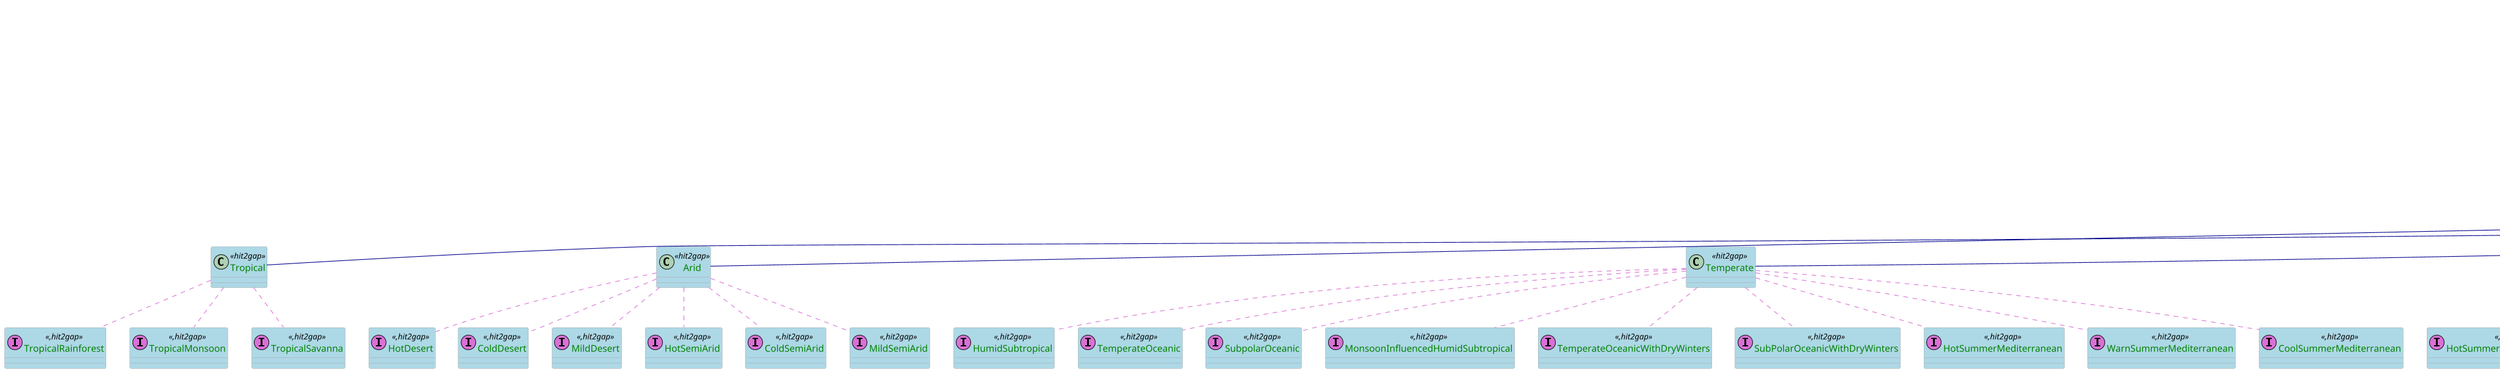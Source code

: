 @startuml

scale 0.35

skinparam class {
  ArrowColor DarkBlue
  ArrowFontColor DarkBlue
  BackgroundColor LightBlue
  BorderColor DarkGrey
}
skinparam dpi 300
skinparam stereotypeCBackgroundColor Wheat
skinparam classAttributeFontColor  Green

/'
  Definition of the Properties Medium
'/

class Property <<ssn>>
class EconomicProperties <<hit2gap>>
class PhysicProperties <<hit2gap>>
class OccupantStateProperties <<hit2gap>>

class Stress <<hit2gap>>
class Pulse <<hit2gap>>

class Cost <<hit2gap>>
class Investment <<hit2gap>>

class Climate <<hit2gap>>
class Tropical <<hit2gap>>
class TropicalRainforest <<(I,orchid),hit2gap>>
class TropicalMonsoon <<(I,orchid),hit2gap>>
class TropicalSavanna <<(I,orchid),hit2gap>>

class Arid <<hit2gap>>
class HotDesert <<(I,orchid),hit2gap>>
class ColdDesert <<(I,orchid),hit2gap>>
class MildDesert <<(I,orchid),hit2gap>>
class HotSemiArid <<(I,orchid),hit2gap>>
class ColdSemiArid <<(I,orchid),hit2gap>>
class MildSemiArid <<(I,orchid),hit2gap>>

class Temperate <<hit2gap>>
class HumidSubtropical <<(I,orchid),hit2gap>>
class TemperateOceanic <<(I,orchid),hit2gap>>
class SubpolarOceanic <<(I,orchid),hit2gap>>
class MonsoonInfluencedHumidSubtropical <<(I,orchid),hit2gap>>
class TemperateOceanicWithDryWinters <<(I,orchid),hit2gap>>
class SubPolarOceanicWithDryWinters <<(I,orchid),hit2gap>>
class HotSummerMediterranean <<(I,orchid),hit2gap>>
class WarnSummerMediterranean <<(I,orchid),hit2gap>>
class CoolSummerMediterranean <<(I,orchid),hit2gap>>


class Continental <<hit2gap>>
class HotSummerHumidContinental <<(I,orchid),hit2gap>>
class WarmSummerHumidContinental <<(I,orchid),hit2gap>>
class Subartic <<(I,orchid),hit2gap>>
class ExtremelyColdSubartic <<(I,orchid),hit2gap>>
class MonsoonInfluencedHotSummerHumidContinental <<(I,orchid),hit2gap>>
class MonsoonInfluencedWarmSummerHumidContinental <<(I,orchid),hit2gap>>
class MonsoonInfluencedSubartic <<(I,orchid),hit2gap>>
class MonsoonInfluencedExtremelyColdSubarctic <<(I,orchid),hit2gap>>
class HotDrySummerContinental <<(I,orchid),hit2gap>>  
class WarmDrySummerContinental <<(I,orchid),hit2gap>>  
class DrySummerSubarctic <<(I,orchid),hit2gap>>  
class ExtremelyColdDrySummerSubarctic <<(I,orchid),hit2gap>>  

class Polar <<hit2gap>>
class MildTundra <<(I,orchid),hit2gap>>
class FrostColdTundra <<(I,orchid),hit2gap>>
class IceCap <<(I,orchid),hit2gap>>

class Air <<hit2gap>>
class Water <<hit2gap>>
class Wind <<hit2gap>>
class WindOrientation <<hit2gap>>
class WindSpeed <<hit2gap>>
class Steam <<hit2gap>>
class State <<hit2gap>>
class Area <<hit2gap>>
class Capacity <<hit2gap>>
class ProductionCapacity <<hit2gap>>
class Color <<hit2gap>>
class Conductivity <<hit2gap>>
class Co2Rate <<hit2gap>>
class Density <<hit2gap>>
class Humidity <<hit2gap>>
class Depth <<hit2gap>>
class EquivalentDepth <<hit2gap>>
class Energy <<hit2gap>>
class ElectricEnergy <<hit2gap>>
class HeatFluxEnergy <<hit2gap>>
class Evaporation <<hit2gap>>
class Condensation <<hit2gap>>
class Medium <<hit2gap>>
class Precipitation <<hit2gap>>
class Pressure <<hit2gap>>
class Position <<hit2gap>>
class Longitude <<hit2gap>>
class Latitude <<hit2gap>>
class Altitude <<hit2gap>>
class Radiation <<hit2gap>>
class LightRadiation <<hit2gap>>
class IncidentRadiation <<hit2gap>>
class AbsorbedIncidentRadiation <<hit2gap>>
class ReflectedIncidentradiation <<hit2gap>>
class AbsorbedScatteredIncidentRadiation <<hit2gap>>
class TransmittedIncidentRadiation <<hit2gap>>
class Tension <<hit2gap>>
class Rainfall <<hit2gap>>
class Reflectivity <<hit2gap>>
class Shape <<hit2gap>>
class CrossSection <<hit2gap>>
class Height <<hit2gap>>
class Length <<hit2gap>>
class Slope <<hit2gap>>
class Weight <<hit2gap>>
class Width <<hit2gap>>
class Intensity <<hit2gap>>
class Speed <<hit2gap>>
class Temperature  <<hit2gap>>
class Time <<hit2gap>>
class Transparency <<hit2gap>>
class Velocity <<hit2gap>>
class Visibility <<hit2gap>>
class Volume <<hit2gap>>
class Discharge <<hit2gap>>
class Flow <<hit2gap>>
class Inflow <<hit2gap>>
class Outflow <<hit2gap>>
class AirMedium <<hit2gap>>
class AirQuality <<hit2gap>>
/'
  Definition of the properties hierarchy
'/

Property <|-- EconomicProperties
Property <|-- PhysicProperties
Property <|-- OccupantStateProperties

EconomicProperties <|-- Cost
EconomicProperties <|-- Investment

PhysicProperties <|-- Air
PhysicProperties <|-- Water
PhysicProperties <|-- Steam
PhysicProperties <|-- State
PhysicProperties <|-- Area
PhysicProperties <|-- Capacity
Capacity<|-- ProductionCapacity
PhysicProperties <|-- Color
PhysicProperties <|-- Conductivity
PhysicProperties <|-- Density
PhysicProperties <|-- Depth
PhysicProperties <|-- Position
Position <|-- Longitude
Position <|-- Latitude
Position <|-- Altitude
PhysicProperties <|--EquivalentDepth
PhysicProperties <|-- Energy
Energy<|-- ElectricEnergy
Energy<|-- HeatFluxEnergy
PhysicProperties <|-- Wind
Wind <|-- WindOrientation
Wind <|-- WindSpeed 
PhysicProperties <|-- Evaporation
PhysicProperties <|-- Condensation
PhysicProperties <|-- Co2Rate
PhysicProperties <|-- Humidity
PhysicProperties <|-- Medium
PhysicProperties <|-- Precipitation
PhysicProperties <|-- Pressure
PhysicProperties <|-- Radiation
PhysicProperties <|-- Tension
Radiation<|-- IncidentRadiation
Radiation<|-- LightRadiation
IncidentRadiation<|-- AbsorbedIncidentRadiation
IncidentRadiation<|-- ReflectedIncidentradiation
IncidentRadiation<|-- AbsorbedScatteredIncidentRadiation
IncidentRadiation<|-- TransmittedIncidentRadiation
PhysicProperties <|-- Rainfall
PhysicProperties <|-- Reflectivity
PhysicProperties <|-- Intensity
PhysicProperties <|-- Shape
Shape<|-- CrossSection
Shape<|-- Height
Shape<|-- Length
Shape<|-- Slope
Shape<|-- Weight
Shape<|-- Width
PhysicProperties <|-- Speed
PhysicProperties <|-- Temperature
PhysicProperties <|-- Time
PhysicProperties <|-- Transparency
PhysicProperties <|-- Velocity
PhysicProperties <|-- Visibility
PhysicProperties <|-- Volume
Volume<|-- Discharge
Volume<|-- Flow
Flow<|-- Inflow
Flow<|-- Outflow
Medium<|-- AirMedium
Air<|-- AirQuality
PhysicProperties <|-- Climate

OccupantStateProperties <|-- Stress 
OccupantStateProperties <|-- Pulse


Climate <|-- Tropical
Climate <|-- Arid
Climate <|-- Temperate
Climate <|-- Continental
Climate <|-- Polar

Tropical ..[#orchid] TropicalRainforest 
Tropical ..[#orchid] TropicalMonsoon 
Tropical ..[#orchid] TropicalSavanna 

Arid ..[#orchid] HotDesert 
Arid ..[#orchid] ColdDesert 
Arid ..[#orchid] MildDesert 
Arid ..[#orchid] HotSemiArid 
Arid ..[#orchid] ColdSemiArid 
Arid ..[#orchid] MildSemiArid 

Temperate ..[#orchid] HumidSubtropical
Temperate ..[#orchid] TemperateOceanic 
Temperate ..[#orchid] SubpolarOceanic 
Temperate ..[#orchid] MonsoonInfluencedHumidSubtropical
Temperate ..[#orchid] TemperateOceanicWithDryWinters 
Temperate ..[#orchid] SubPolarOceanicWithDryWinters 
Temperate ..[#orchid] HotSummerMediterranean 
Temperate ..[#orchid] WarnSummerMediterranean
Temperate ..[#orchid] CoolSummerMediterranean

Continental ..[#orchid] HotSummerHumidContinental 
Continental ..[#orchid] WarmSummerHumidContinental 
Continental ..[#orchid] Subartic 
Continental ..[#orchid] ExtremelyColdSubartic 
Continental ..[#orchid] MonsoonInfluencedHotSummerHumidContinental 
Continental ..[#orchid] MonsoonInfluencedWarmSummerHumidContinental 
Continental ..[#orchid] MonsoonInfluencedSubartic
Continental ..[#orchid] MonsoonInfluencedExtremelyColdSubarctic 
Continental ..[#orchid] HotDrySummerContinental 
Continental ..[#orchid] WarmDrySummerContinental 
Continental ..[#orchid] DrySummerSubarctic 
Continental ..[#orchid] ExtremelyColdDrySummerSubarctic  

Polar ..[#orchid] MildTundra 
Polar ..[#orchid] FrostColdTundra 
Polar ..[#orchid] IceCap

@enduml
